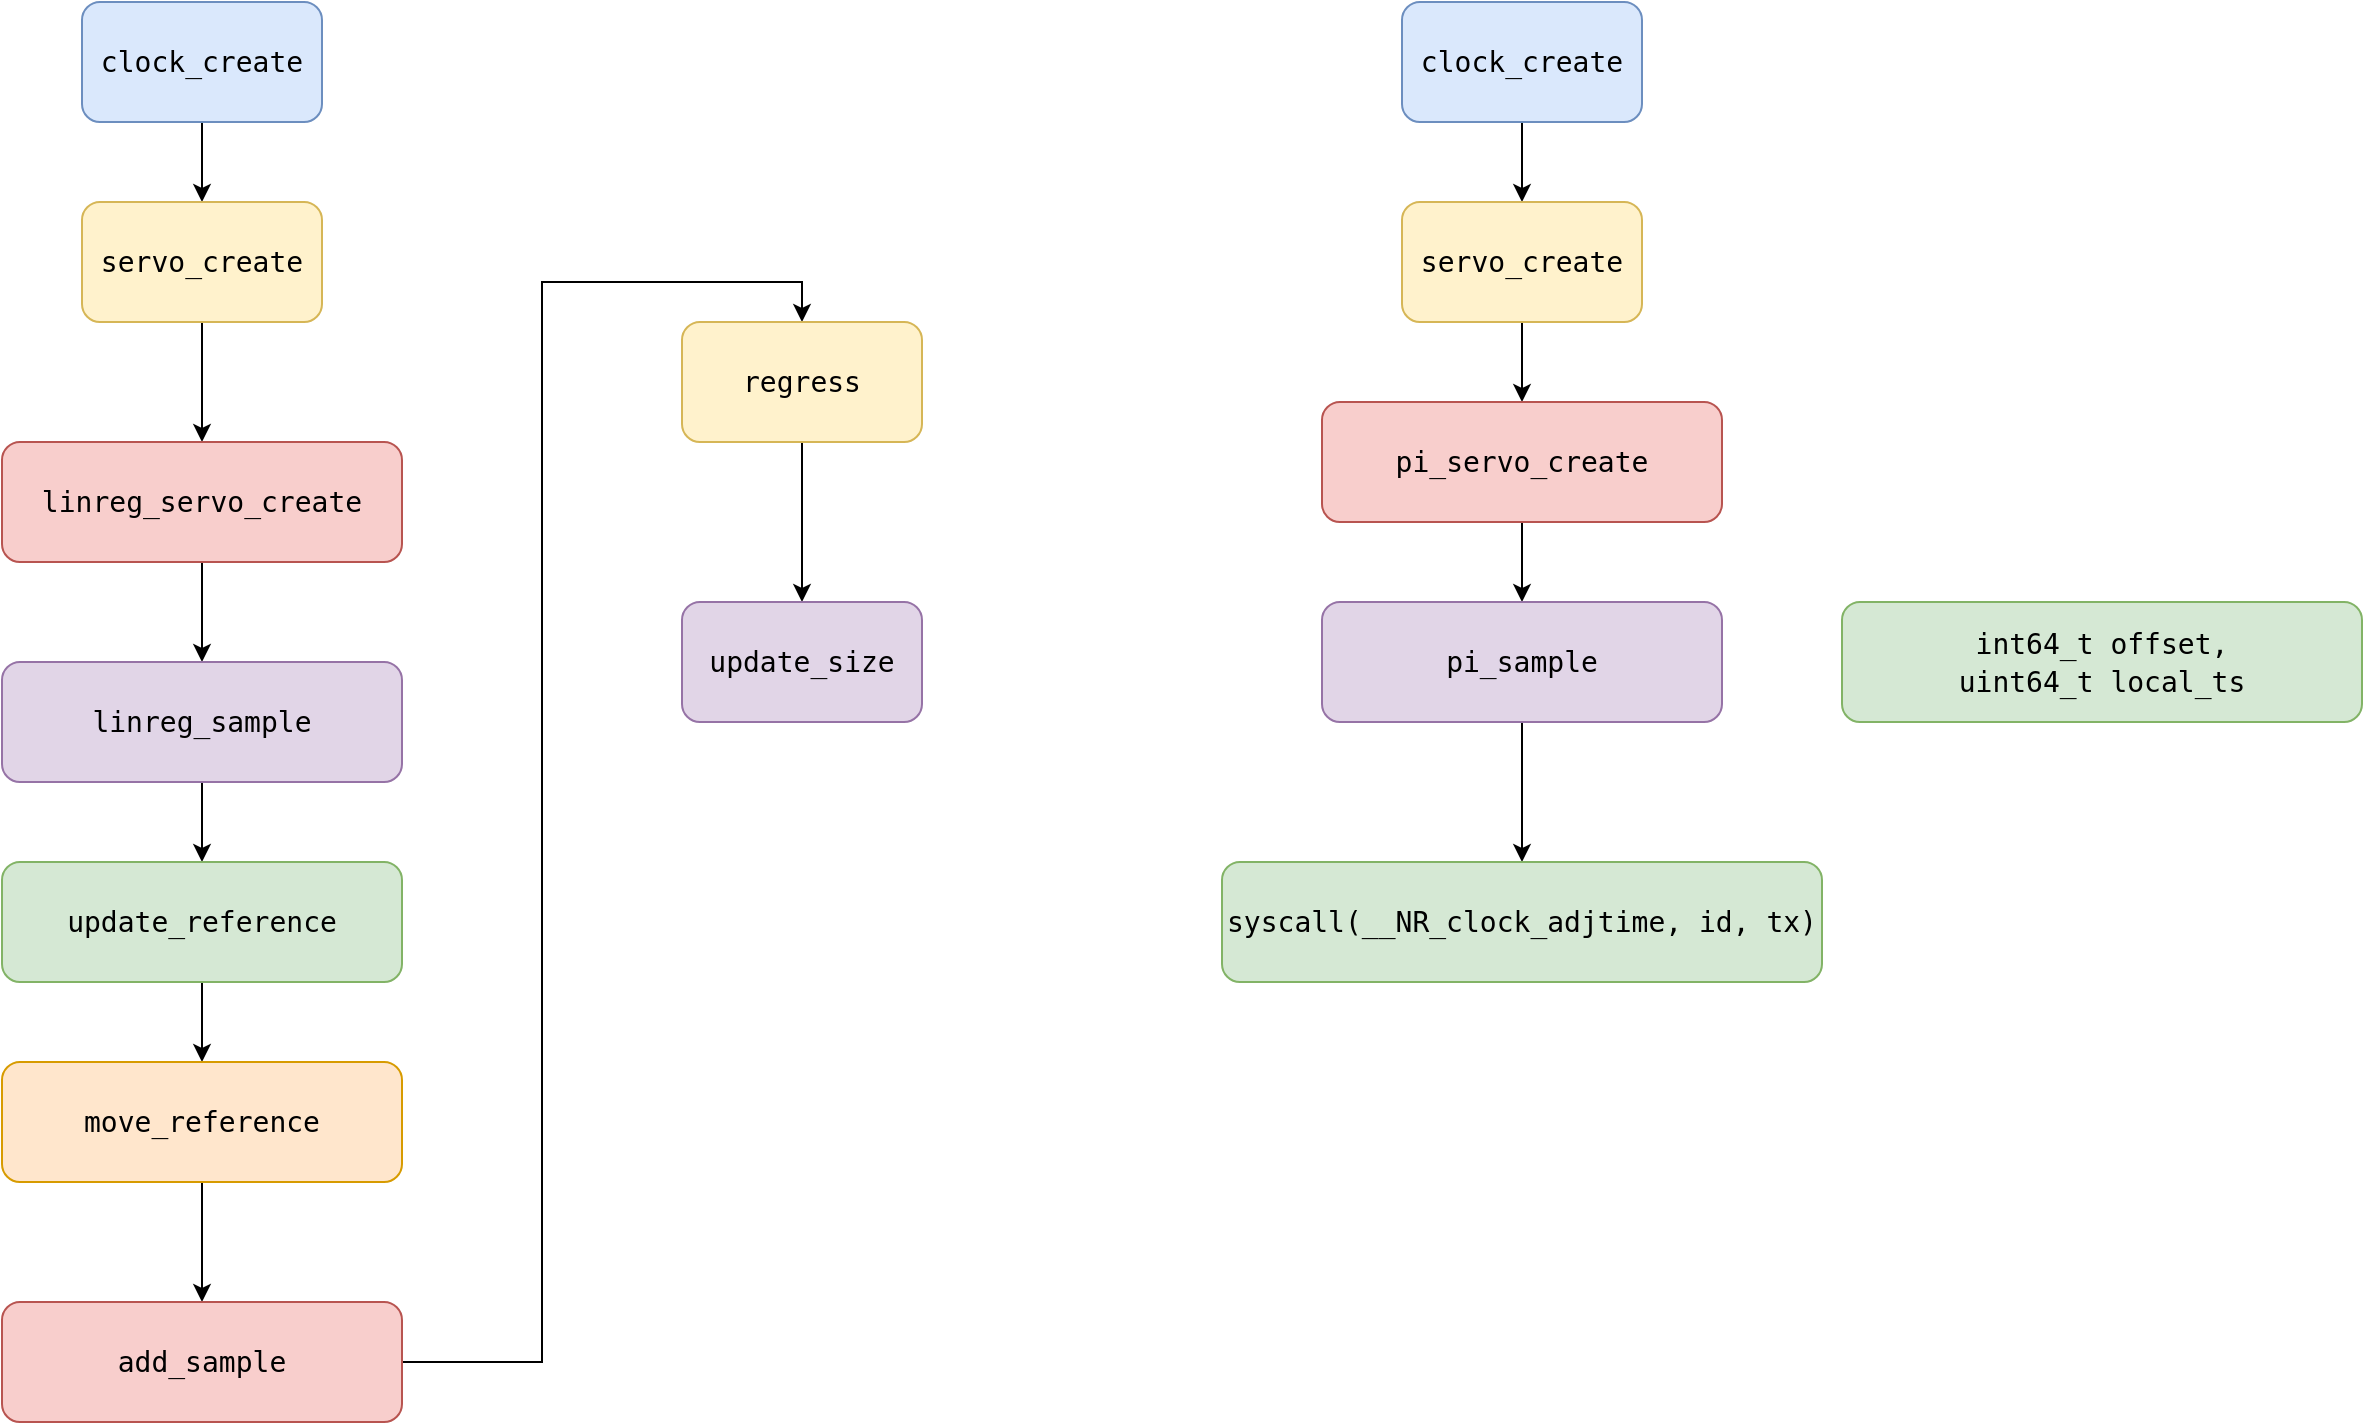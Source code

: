 <mxfile version="14.8.5" type="github">
  <diagram id="0e4Jp00zzM7mLS0odbhh" name="Page-1">
    <mxGraphModel dx="2272" dy="882" grid="1" gridSize="10" guides="1" tooltips="1" connect="1" arrows="1" fold="1" page="1" pageScale="1" pageWidth="850" pageHeight="1100" math="0" shadow="0">
      <root>
        <mxCell id="0" />
        <mxCell id="1" parent="0" />
        <mxCell id="90cAt32pgILxvTnnY0bB-4" style="edgeStyle=orthogonalEdgeStyle;rounded=0;orthogonalLoop=1;jettySize=auto;html=1;entryX=0.5;entryY=0;entryDx=0;entryDy=0;" parent="1" source="90cAt32pgILxvTnnY0bB-1" target="90cAt32pgILxvTnnY0bB-3" edge="1">
          <mxGeometry relative="1" as="geometry" />
        </mxCell>
        <mxCell id="90cAt32pgILxvTnnY0bB-1" value="&lt;div style=&quot;font-family: &amp;#34;droid sans mono&amp;#34; , &amp;#34;monospace&amp;#34; , monospace , &amp;#34;droid sans fallback&amp;#34; ; font-weight: normal ; font-size: 14px ; line-height: 19px&quot;&gt;&lt;div&gt;&lt;span style=&quot;background-color: transparent&quot;&gt;clock_create&lt;/span&gt;&lt;/div&gt;&lt;/div&gt;" style="rounded=1;whiteSpace=wrap;html=1;fillColor=#dae8fc;strokeColor=#6c8ebf;" parent="1" vertex="1">
          <mxGeometry x="-220" y="160" width="120" height="60" as="geometry" />
        </mxCell>
        <mxCell id="90cAt32pgILxvTnnY0bB-7" style="edgeStyle=orthogonalEdgeStyle;rounded=0;orthogonalLoop=1;jettySize=auto;html=1;" parent="1" source="90cAt32pgILxvTnnY0bB-3" target="90cAt32pgILxvTnnY0bB-6" edge="1">
          <mxGeometry relative="1" as="geometry" />
        </mxCell>
        <mxCell id="90cAt32pgILxvTnnY0bB-3" value="&lt;div style=&quot;font-family: &amp;#34;droid sans mono&amp;#34; , &amp;#34;monospace&amp;#34; , monospace , &amp;#34;droid sans fallback&amp;#34; ; font-weight: normal ; font-size: 14px ; line-height: 19px&quot;&gt;&lt;div&gt;&lt;span style=&quot;background-color: transparent&quot;&gt;servo_create&lt;/span&gt;&lt;/div&gt;&lt;/div&gt;" style="rounded=1;whiteSpace=wrap;html=1;fillColor=#fff2cc;strokeColor=#d6b656;" parent="1" vertex="1">
          <mxGeometry x="-220" y="260" width="120" height="60" as="geometry" />
        </mxCell>
        <mxCell id="90cAt32pgILxvTnnY0bB-10" style="edgeStyle=orthogonalEdgeStyle;rounded=0;orthogonalLoop=1;jettySize=auto;html=1;" parent="1" source="90cAt32pgILxvTnnY0bB-6" target="90cAt32pgILxvTnnY0bB-9" edge="1">
          <mxGeometry relative="1" as="geometry" />
        </mxCell>
        <mxCell id="90cAt32pgILxvTnnY0bB-6" value="&lt;div style=&quot;font-family: &amp;#34;droid sans mono&amp;#34; , &amp;#34;monospace&amp;#34; , monospace , &amp;#34;droid sans fallback&amp;#34; ; font-weight: normal ; font-size: 14px ; line-height: 19px&quot;&gt;&lt;div&gt;&lt;span style=&quot;background-color: transparent&quot;&gt;linreg_servo_create&lt;/span&gt;&lt;/div&gt;&lt;/div&gt;" style="rounded=1;whiteSpace=wrap;html=1;fillColor=#f8cecc;strokeColor=#b85450;" parent="1" vertex="1">
          <mxGeometry x="-260" y="380" width="200" height="60" as="geometry" />
        </mxCell>
        <mxCell id="90cAt32pgILxvTnnY0bB-16" style="edgeStyle=orthogonalEdgeStyle;rounded=0;orthogonalLoop=1;jettySize=auto;html=1;" parent="1" source="90cAt32pgILxvTnnY0bB-9" target="90cAt32pgILxvTnnY0bB-13" edge="1">
          <mxGeometry relative="1" as="geometry" />
        </mxCell>
        <mxCell id="90cAt32pgILxvTnnY0bB-9" value="&lt;div style=&quot;font-family: &amp;#34;droid sans mono&amp;#34; , &amp;#34;monospace&amp;#34; , monospace , &amp;#34;droid sans fallback&amp;#34; ; font-weight: normal ; font-size: 14px ; line-height: 19px&quot;&gt;&lt;div&gt;&lt;span style=&quot;background-color: transparent&quot;&gt;linreg_sample&lt;/span&gt;&lt;/div&gt;&lt;/div&gt;" style="rounded=1;whiteSpace=wrap;html=1;fillColor=#e1d5e7;strokeColor=#9673a6;" parent="1" vertex="1">
          <mxGeometry x="-260" y="490" width="200" height="60" as="geometry" />
        </mxCell>
        <mxCell id="90cAt32pgILxvTnnY0bB-17" style="edgeStyle=orthogonalEdgeStyle;rounded=0;orthogonalLoop=1;jettySize=auto;html=1;entryX=0.5;entryY=0;entryDx=0;entryDy=0;" parent="1" source="90cAt32pgILxvTnnY0bB-13" target="90cAt32pgILxvTnnY0bB-15" edge="1">
          <mxGeometry relative="1" as="geometry" />
        </mxCell>
        <mxCell id="90cAt32pgILxvTnnY0bB-13" value="&lt;div style=&quot;font-family: &amp;#34;droid sans mono&amp;#34; , &amp;#34;monospace&amp;#34; , monospace , &amp;#34;droid sans fallback&amp;#34; ; font-weight: normal ; font-size: 14px ; line-height: 19px&quot;&gt;&lt;div&gt;&lt;span style=&quot;background-color: transparent&quot;&gt;update_reference&lt;/span&gt;&lt;/div&gt;&lt;/div&gt;" style="rounded=1;whiteSpace=wrap;html=1;fillColor=#d5e8d4;strokeColor=#82b366;" parent="1" vertex="1">
          <mxGeometry x="-260" y="590" width="200" height="60" as="geometry" />
        </mxCell>
        <mxCell id="90cAt32pgILxvTnnY0bB-19" style="edgeStyle=orthogonalEdgeStyle;rounded=0;orthogonalLoop=1;jettySize=auto;html=1;entryX=0.5;entryY=0;entryDx=0;entryDy=0;" parent="1" source="90cAt32pgILxvTnnY0bB-15" target="90cAt32pgILxvTnnY0bB-18" edge="1">
          <mxGeometry relative="1" as="geometry" />
        </mxCell>
        <mxCell id="90cAt32pgILxvTnnY0bB-15" value="&lt;div&gt;&lt;div style=&quot;font-family: &amp;#34;droid sans mono&amp;#34; , &amp;#34;monospace&amp;#34; , monospace , &amp;#34;droid sans fallback&amp;#34; ; font-weight: normal ; font-size: 14px ; line-height: 19px&quot;&gt;&lt;div&gt;&lt;span style=&quot;background-color: transparent&quot;&gt;move_reference&lt;/span&gt;&lt;/div&gt;&lt;/div&gt;&lt;/div&gt;" style="rounded=1;whiteSpace=wrap;html=1;fillColor=#ffe6cc;strokeColor=#d79b00;" parent="1" vertex="1">
          <mxGeometry x="-260" y="690" width="200" height="60" as="geometry" />
        </mxCell>
        <mxCell id="90cAt32pgILxvTnnY0bB-21" style="edgeStyle=orthogonalEdgeStyle;rounded=0;orthogonalLoop=1;jettySize=auto;html=1;entryX=0.5;entryY=0;entryDx=0;entryDy=0;" parent="1" source="90cAt32pgILxvTnnY0bB-18" target="90cAt32pgILxvTnnY0bB-20" edge="1">
          <mxGeometry relative="1" as="geometry" />
        </mxCell>
        <mxCell id="90cAt32pgILxvTnnY0bB-18" value="&lt;div style=&quot;font-family: &amp;#34;droid sans mono&amp;#34; , &amp;#34;monospace&amp;#34; , monospace , &amp;#34;droid sans fallback&amp;#34; ; font-weight: normal ; font-size: 14px ; line-height: 19px&quot;&gt;&lt;div&gt;&lt;span style=&quot;background-color: transparent&quot;&gt;add_sample&lt;/span&gt;&lt;/div&gt;&lt;/div&gt;" style="rounded=1;whiteSpace=wrap;html=1;fillColor=#f8cecc;strokeColor=#b85450;" parent="1" vertex="1">
          <mxGeometry x="-260" y="810" width="200" height="60" as="geometry" />
        </mxCell>
        <mxCell id="90cAt32pgILxvTnnY0bB-24" style="edgeStyle=orthogonalEdgeStyle;rounded=0;orthogonalLoop=1;jettySize=auto;html=1;exitX=0.5;exitY=1;exitDx=0;exitDy=0;" parent="1" source="90cAt32pgILxvTnnY0bB-20" target="90cAt32pgILxvTnnY0bB-22" edge="1">
          <mxGeometry relative="1" as="geometry" />
        </mxCell>
        <mxCell id="90cAt32pgILxvTnnY0bB-20" value="&lt;div style=&quot;font-family: &amp;#34;droid sans mono&amp;#34; , &amp;#34;monospace&amp;#34; , monospace , &amp;#34;droid sans fallback&amp;#34; ; font-weight: normal ; font-size: 14px ; line-height: 19px&quot;&gt;&lt;div&gt;&lt;span style=&quot;background-color: transparent&quot;&gt;regress&lt;/span&gt;&lt;/div&gt;&lt;/div&gt;" style="rounded=1;whiteSpace=wrap;html=1;fillColor=#fff2cc;strokeColor=#d6b656;" parent="1" vertex="1">
          <mxGeometry x="80" y="320" width="120" height="60" as="geometry" />
        </mxCell>
        <mxCell id="90cAt32pgILxvTnnY0bB-22" value="&lt;div style=&quot;font-family: &amp;#34;droid sans mono&amp;#34; , &amp;#34;monospace&amp;#34; , monospace , &amp;#34;droid sans fallback&amp;#34; ; font-weight: normal ; font-size: 14px ; line-height: 19px&quot;&gt;&lt;div&gt;&lt;span style=&quot;background-color: transparent&quot;&gt;update_size&lt;/span&gt;&lt;/div&gt;&lt;/div&gt;" style="rounded=1;whiteSpace=wrap;html=1;fillColor=#e1d5e7;strokeColor=#9673a6;" parent="1" vertex="1">
          <mxGeometry x="80" y="460" width="120" height="60" as="geometry" />
        </mxCell>
        <mxCell id="u-79RGYAwQbiwbOdx9o6-1" style="edgeStyle=orthogonalEdgeStyle;rounded=0;orthogonalLoop=1;jettySize=auto;html=1;entryX=0.5;entryY=0;entryDx=0;entryDy=0;" parent="1" source="u-79RGYAwQbiwbOdx9o6-2" target="u-79RGYAwQbiwbOdx9o6-3" edge="1">
          <mxGeometry relative="1" as="geometry" />
        </mxCell>
        <mxCell id="u-79RGYAwQbiwbOdx9o6-2" value="&lt;div style=&quot;font-family: &amp;#34;droid sans mono&amp;#34; , &amp;#34;monospace&amp;#34; , monospace , &amp;#34;droid sans fallback&amp;#34; ; font-weight: normal ; font-size: 14px ; line-height: 19px&quot;&gt;&lt;div&gt;&lt;span style=&quot;background-color: transparent&quot;&gt;clock_create&lt;/span&gt;&lt;/div&gt;&lt;/div&gt;" style="rounded=1;whiteSpace=wrap;html=1;fillColor=#dae8fc;strokeColor=#6c8ebf;" parent="1" vertex="1">
          <mxGeometry x="440" y="160" width="120" height="60" as="geometry" />
        </mxCell>
        <mxCell id="6pTxzxF0QzeRCm71XM6k-5" style="edgeStyle=orthogonalEdgeStyle;rounded=0;orthogonalLoop=1;jettySize=auto;html=1;" parent="1" source="u-79RGYAwQbiwbOdx9o6-3" target="6pTxzxF0QzeRCm71XM6k-2" edge="1">
          <mxGeometry relative="1" as="geometry" />
        </mxCell>
        <mxCell id="u-79RGYAwQbiwbOdx9o6-3" value="&lt;div style=&quot;font-family: &amp;#34;droid sans mono&amp;#34; , &amp;#34;monospace&amp;#34; , monospace , &amp;#34;droid sans fallback&amp;#34; ; font-weight: normal ; font-size: 14px ; line-height: 19px&quot;&gt;&lt;div&gt;&lt;span style=&quot;background-color: transparent&quot;&gt;servo_create&lt;/span&gt;&lt;/div&gt;&lt;/div&gt;" style="rounded=1;whiteSpace=wrap;html=1;fillColor=#fff2cc;strokeColor=#d6b656;" parent="1" vertex="1">
          <mxGeometry x="440" y="260" width="120" height="60" as="geometry" />
        </mxCell>
        <mxCell id="6pTxzxF0QzeRCm71XM6k-7" style="edgeStyle=orthogonalEdgeStyle;rounded=0;orthogonalLoop=1;jettySize=auto;html=1;exitX=0.5;exitY=1;exitDx=0;exitDy=0;entryX=0.5;entryY=0;entryDx=0;entryDy=0;" parent="1" source="6pTxzxF0QzeRCm71XM6k-2" target="6pTxzxF0QzeRCm71XM6k-6" edge="1">
          <mxGeometry relative="1" as="geometry" />
        </mxCell>
        <mxCell id="6pTxzxF0QzeRCm71XM6k-2" value="&lt;div style=&quot;font-family: &amp;#34;droid sans mono&amp;#34; , &amp;#34;monospace&amp;#34; , monospace , &amp;#34;droid sans fallback&amp;#34; ; font-weight: normal ; font-size: 14px ; line-height: 19px&quot;&gt;&lt;div&gt;&lt;div style=&quot;font-family: &amp;#34;droid sans mono&amp;#34; , &amp;#34;monospace&amp;#34; , monospace , &amp;#34;droid sans fallback&amp;#34; ; font-weight: normal ; font-size: 14px ; line-height: 19px&quot;&gt;&lt;div&gt;&lt;span style=&quot;background-color: transparent&quot;&gt;pi_servo_create&lt;/span&gt;&lt;/div&gt;&lt;/div&gt;&lt;/div&gt;&lt;/div&gt;" style="rounded=1;whiteSpace=wrap;html=1;fillColor=#f8cecc;strokeColor=#b85450;" parent="1" vertex="1">
          <mxGeometry x="400" y="360" width="200" height="60" as="geometry" />
        </mxCell>
        <mxCell id="3eLvgb---EcRPswJB3mn-3" style="edgeStyle=orthogonalEdgeStyle;rounded=0;orthogonalLoop=1;jettySize=auto;html=1;entryX=0.5;entryY=0;entryDx=0;entryDy=0;" edge="1" parent="1" source="6pTxzxF0QzeRCm71XM6k-6" target="3eLvgb---EcRPswJB3mn-2">
          <mxGeometry relative="1" as="geometry" />
        </mxCell>
        <mxCell id="6pTxzxF0QzeRCm71XM6k-6" value="&lt;div style=&quot;font-family: &amp;#34;droid sans mono&amp;#34; , &amp;#34;monospace&amp;#34; , monospace , &amp;#34;droid sans fallback&amp;#34; ; font-weight: normal ; font-size: 14px ; line-height: 19px&quot;&gt;&lt;div&gt;&lt;span style=&quot;background-color: transparent&quot;&gt;pi_sample&lt;/span&gt;&lt;/div&gt;&lt;/div&gt;" style="rounded=1;whiteSpace=wrap;html=1;fillColor=#e1d5e7;strokeColor=#9673a6;" parent="1" vertex="1">
          <mxGeometry x="400" y="460" width="200" height="60" as="geometry" />
        </mxCell>
        <mxCell id="6pTxzxF0QzeRCm71XM6k-8" value="&lt;div style=&quot;font-family: &amp;#34;droid sans mono&amp;#34; , &amp;#34;monospace&amp;#34; , monospace , &amp;#34;droid sans fallback&amp;#34; ; font-weight: normal ; font-size: 14px ; line-height: 19px&quot;&gt;&lt;div&gt;&lt;span style=&quot;background-color: transparent&quot;&gt;int64_t offset,&lt;/span&gt;&lt;/div&gt;&lt;div&gt;&lt;span style=&quot;background-color: transparent&quot;&gt;            uint64_t local_ts&lt;/span&gt;&lt;/div&gt;&lt;/div&gt;" style="rounded=1;whiteSpace=wrap;html=1;fillColor=#d5e8d4;strokeColor=#82b366;" parent="1" vertex="1">
          <mxGeometry x="660" y="460" width="260" height="60" as="geometry" />
        </mxCell>
        <mxCell id="3eLvgb---EcRPswJB3mn-2" value="&lt;div style=&quot;font-family: &amp;#34;droid sans mono&amp;#34; , &amp;#34;monospace&amp;#34; , monospace , &amp;#34;droid sans fallback&amp;#34; ; font-weight: normal ; font-size: 14px ; line-height: 19px&quot;&gt;&lt;div&gt;&lt;span style=&quot;background-color: transparent&quot;&gt;syscall(__NR_clock_adjtime, id, tx)&lt;/span&gt;&lt;/div&gt;&lt;/div&gt;" style="rounded=1;whiteSpace=wrap;html=1;fillColor=#d5e8d4;strokeColor=#82b366;" vertex="1" parent="1">
          <mxGeometry x="350" y="590" width="300" height="60" as="geometry" />
        </mxCell>
      </root>
    </mxGraphModel>
  </diagram>
</mxfile>
